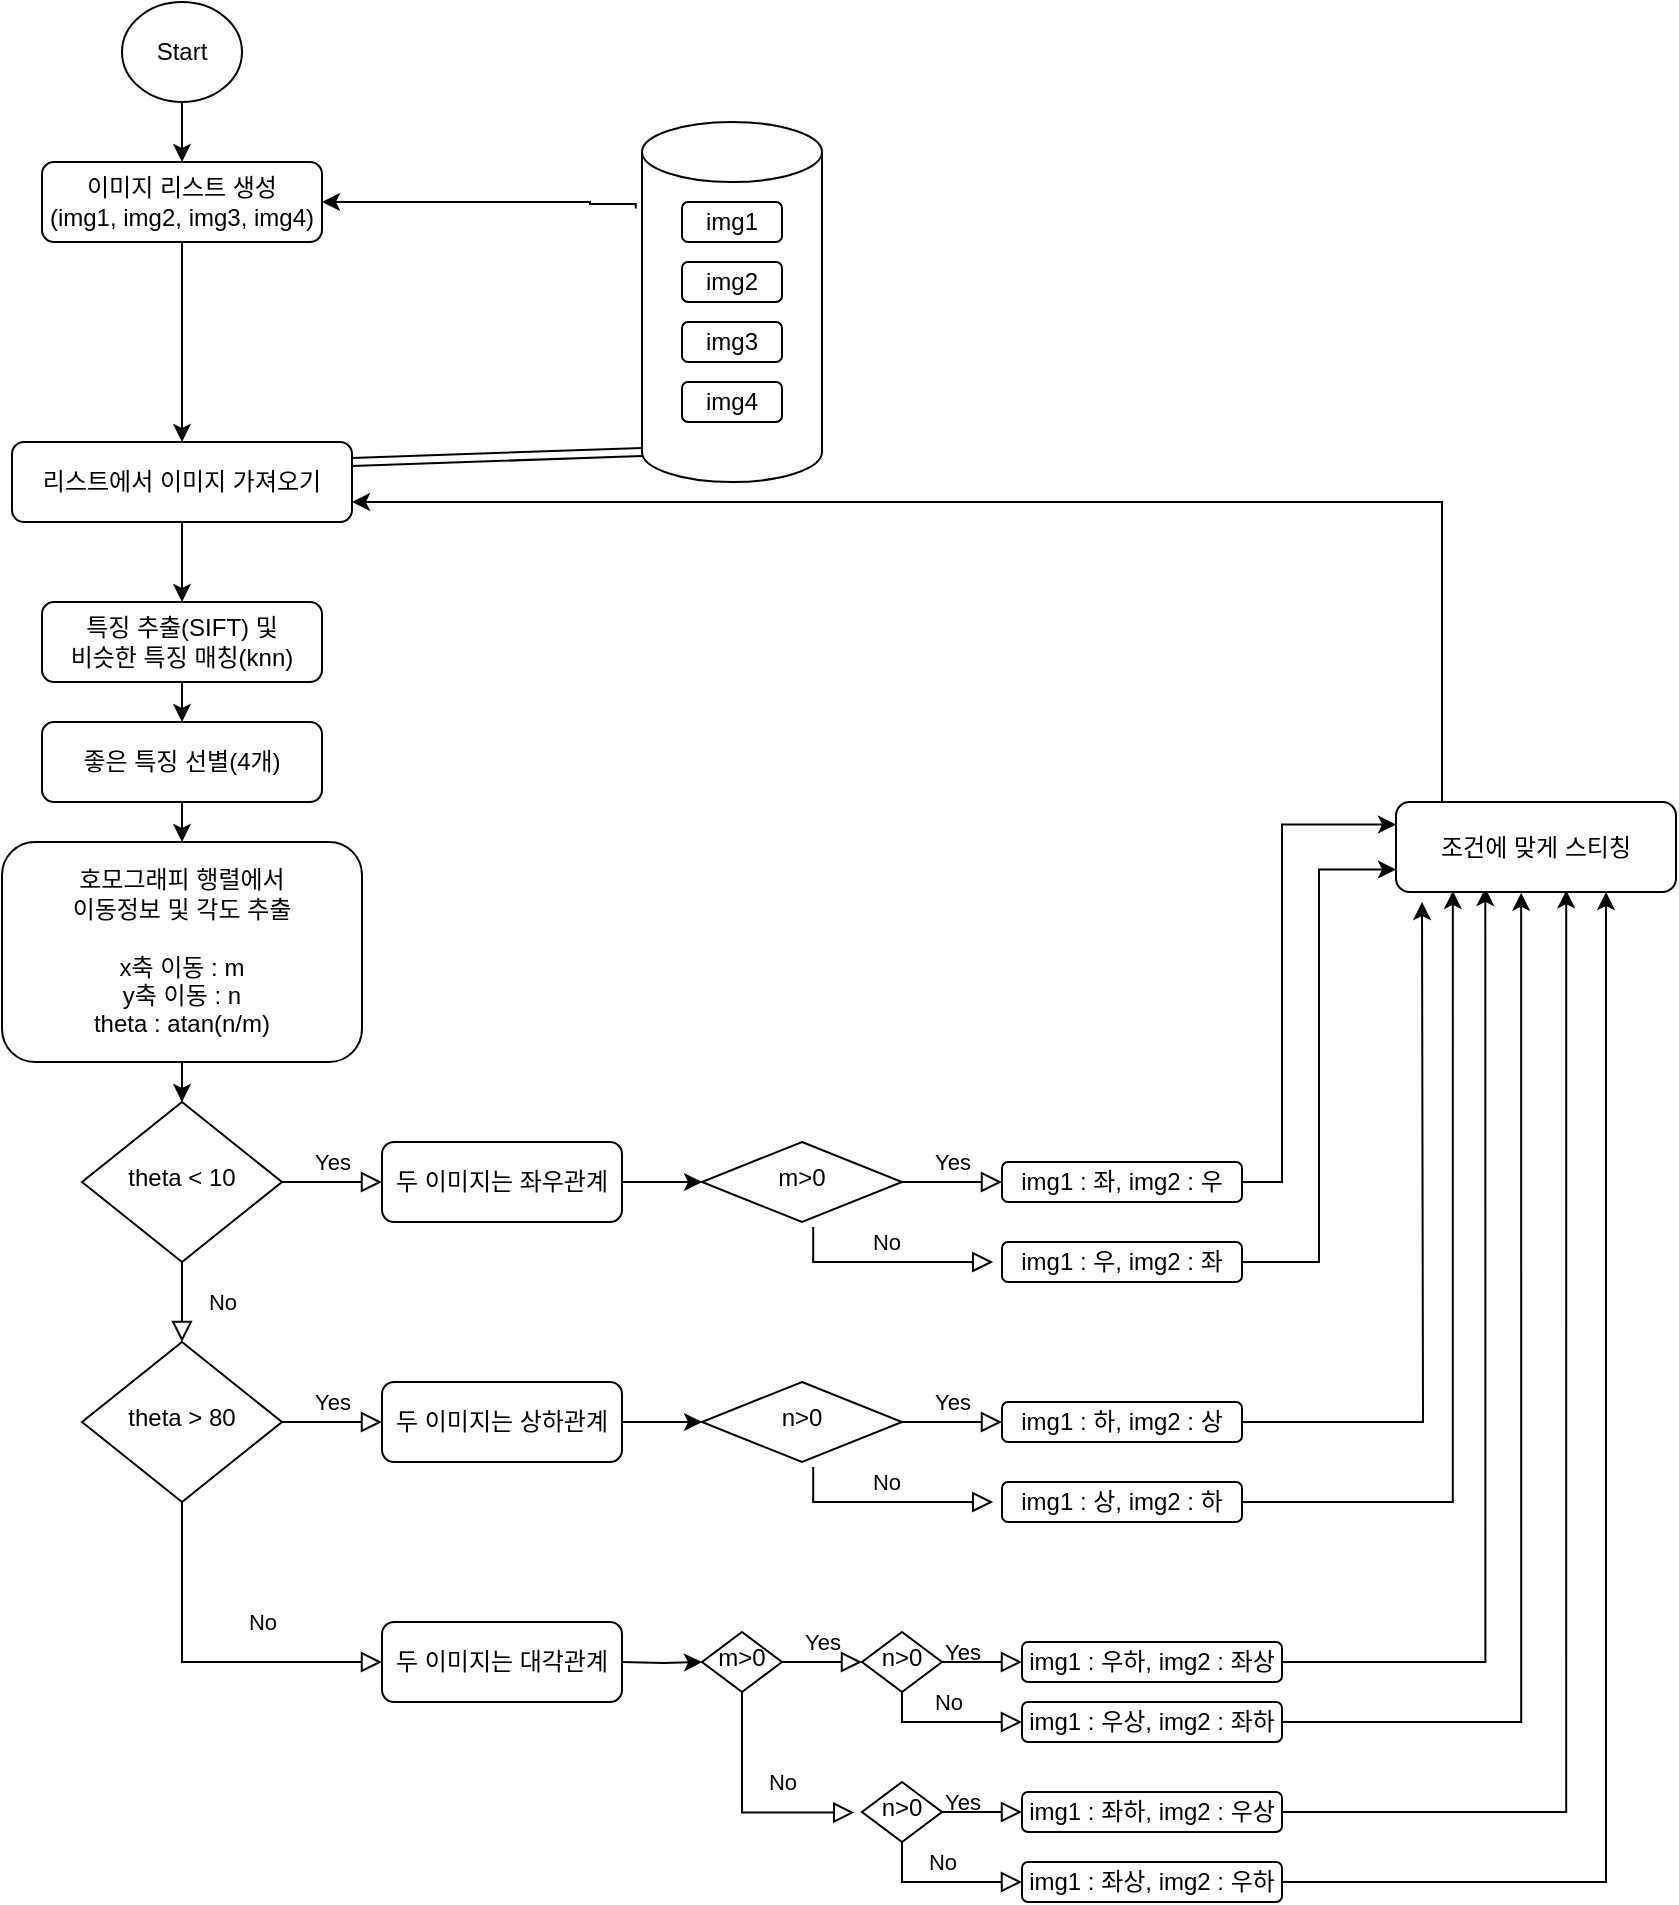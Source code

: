 <mxfile version="21.3.8" type="github">
  <diagram id="C5RBs43oDa-KdzZeNtuy" name="Page-1">
    <mxGraphModel dx="1050" dy="1726" grid="1" gridSize="10" guides="1" tooltips="1" connect="1" arrows="1" fold="1" page="1" pageScale="1" pageWidth="827" pageHeight="1169" math="0" shadow="0">
      <root>
        <mxCell id="WIyWlLk6GJQsqaUBKTNV-0" />
        <mxCell id="WIyWlLk6GJQsqaUBKTNV-1" parent="WIyWlLk6GJQsqaUBKTNV-0" />
        <mxCell id="qi6QST56g2oIK91w3aVB-64" value="이미지 리스트 생성&lt;br&gt;(img1, img2, img3, img4)" style="rounded=1;whiteSpace=wrap;html=1;fontSize=12;glass=0;strokeWidth=1;shadow=0;" vertex="1" parent="WIyWlLk6GJQsqaUBKTNV-1">
          <mxGeometry x="120" y="-10" width="140" height="40" as="geometry" />
        </mxCell>
        <mxCell id="qi6QST56g2oIK91w3aVB-65" value="No" style="rounded=0;html=1;jettySize=auto;orthogonalLoop=1;fontSize=11;endArrow=block;endFill=0;endSize=8;strokeWidth=1;shadow=0;labelBackgroundColor=none;edgeStyle=orthogonalEdgeStyle;" edge="1" parent="WIyWlLk6GJQsqaUBKTNV-1" source="qi6QST56g2oIK91w3aVB-67" target="qi6QST56g2oIK91w3aVB-72">
          <mxGeometry y="20" relative="1" as="geometry">
            <mxPoint as="offset" />
          </mxGeometry>
        </mxCell>
        <mxCell id="qi6QST56g2oIK91w3aVB-66" value="Yes" style="edgeStyle=orthogonalEdgeStyle;rounded=0;html=1;jettySize=auto;orthogonalLoop=1;fontSize=11;endArrow=block;endFill=0;endSize=8;strokeWidth=1;shadow=0;labelBackgroundColor=none;" edge="1" parent="WIyWlLk6GJQsqaUBKTNV-1" source="qi6QST56g2oIK91w3aVB-67" target="qi6QST56g2oIK91w3aVB-69">
          <mxGeometry y="10" relative="1" as="geometry">
            <mxPoint as="offset" />
          </mxGeometry>
        </mxCell>
        <mxCell id="qi6QST56g2oIK91w3aVB-67" value="theta &amp;lt; 10" style="rhombus;whiteSpace=wrap;html=1;shadow=0;fontFamily=Helvetica;fontSize=12;align=center;strokeWidth=1;spacing=6;spacingTop=-4;" vertex="1" parent="WIyWlLk6GJQsqaUBKTNV-1">
          <mxGeometry x="140" y="460" width="100" height="80" as="geometry" />
        </mxCell>
        <mxCell id="qi6QST56g2oIK91w3aVB-68" style="edgeStyle=orthogonalEdgeStyle;rounded=0;orthogonalLoop=1;jettySize=auto;html=1;exitX=1;exitY=0.5;exitDx=0;exitDy=0;entryX=0;entryY=0.5;entryDx=0;entryDy=0;" edge="1" parent="WIyWlLk6GJQsqaUBKTNV-1" source="qi6QST56g2oIK91w3aVB-69" target="qi6QST56g2oIK91w3aVB-81">
          <mxGeometry relative="1" as="geometry">
            <mxPoint x="410" y="440" as="targetPoint" />
          </mxGeometry>
        </mxCell>
        <mxCell id="qi6QST56g2oIK91w3aVB-69" value="두 이미지는 좌우관계" style="rounded=1;whiteSpace=wrap;html=1;fontSize=12;glass=0;strokeWidth=1;shadow=0;" vertex="1" parent="WIyWlLk6GJQsqaUBKTNV-1">
          <mxGeometry x="290" y="480" width="120" height="40" as="geometry" />
        </mxCell>
        <mxCell id="qi6QST56g2oIK91w3aVB-70" value="No" style="rounded=0;html=1;jettySize=auto;orthogonalLoop=1;fontSize=11;endArrow=block;endFill=0;endSize=8;strokeWidth=1;shadow=0;labelBackgroundColor=none;edgeStyle=orthogonalEdgeStyle;" edge="1" parent="WIyWlLk6GJQsqaUBKTNV-1" source="qi6QST56g2oIK91w3aVB-72" target="qi6QST56g2oIK91w3aVB-73">
          <mxGeometry x="0.333" y="20" relative="1" as="geometry">
            <mxPoint as="offset" />
            <Array as="points">
              <mxPoint x="190" y="740" />
            </Array>
          </mxGeometry>
        </mxCell>
        <mxCell id="qi6QST56g2oIK91w3aVB-71" value="Yes" style="edgeStyle=orthogonalEdgeStyle;rounded=0;html=1;jettySize=auto;orthogonalLoop=1;fontSize=11;endArrow=block;endFill=0;endSize=8;strokeWidth=1;shadow=0;labelBackgroundColor=none;" edge="1" parent="WIyWlLk6GJQsqaUBKTNV-1" source="qi6QST56g2oIK91w3aVB-72" target="qi6QST56g2oIK91w3aVB-74">
          <mxGeometry y="10" relative="1" as="geometry">
            <mxPoint as="offset" />
          </mxGeometry>
        </mxCell>
        <mxCell id="qi6QST56g2oIK91w3aVB-72" value="theta &amp;gt; 80" style="rhombus;whiteSpace=wrap;html=1;shadow=0;fontFamily=Helvetica;fontSize=12;align=center;strokeWidth=1;spacing=6;spacingTop=-4;" vertex="1" parent="WIyWlLk6GJQsqaUBKTNV-1">
          <mxGeometry x="140" y="580" width="100" height="80" as="geometry" />
        </mxCell>
        <mxCell id="qi6QST56g2oIK91w3aVB-73" value="두 이미지는 대각관계" style="rounded=1;whiteSpace=wrap;html=1;fontSize=12;glass=0;strokeWidth=1;shadow=0;" vertex="1" parent="WIyWlLk6GJQsqaUBKTNV-1">
          <mxGeometry x="290" y="720" width="120" height="40" as="geometry" />
        </mxCell>
        <mxCell id="qi6QST56g2oIK91w3aVB-74" value="두 이미지는 상하관계" style="rounded=1;whiteSpace=wrap;html=1;fontSize=12;glass=0;strokeWidth=1;shadow=0;" vertex="1" parent="WIyWlLk6GJQsqaUBKTNV-1">
          <mxGeometry x="290" y="600" width="120" height="40" as="geometry" />
        </mxCell>
        <mxCell id="qi6QST56g2oIK91w3aVB-75" style="edgeStyle=orthogonalEdgeStyle;rounded=0;orthogonalLoop=1;jettySize=auto;html=1;exitX=0.5;exitY=1;exitDx=0;exitDy=0;entryX=0.5;entryY=0;entryDx=0;entryDy=0;" edge="1" parent="WIyWlLk6GJQsqaUBKTNV-1" source="qi6QST56g2oIK91w3aVB-76" target="qi6QST56g2oIK91w3aVB-78">
          <mxGeometry relative="1" as="geometry" />
        </mxCell>
        <mxCell id="qi6QST56g2oIK91w3aVB-76" value="특징 추출(SIFT) 및&lt;br&gt;비슷한 특징 매칭(knn)" style="rounded=1;whiteSpace=wrap;html=1;fontSize=12;glass=0;strokeWidth=1;shadow=0;" vertex="1" parent="WIyWlLk6GJQsqaUBKTNV-1">
          <mxGeometry x="120" y="210" width="140" height="40" as="geometry" />
        </mxCell>
        <mxCell id="qi6QST56g2oIK91w3aVB-77" style="edgeStyle=orthogonalEdgeStyle;rounded=0;orthogonalLoop=1;jettySize=auto;html=1;exitX=0.5;exitY=1;exitDx=0;exitDy=0;entryX=0.5;entryY=0;entryDx=0;entryDy=0;" edge="1" parent="WIyWlLk6GJQsqaUBKTNV-1" source="qi6QST56g2oIK91w3aVB-78" target="qi6QST56g2oIK91w3aVB-80">
          <mxGeometry relative="1" as="geometry" />
        </mxCell>
        <mxCell id="qi6QST56g2oIK91w3aVB-78" value="좋은 특징 선별(4개)" style="rounded=1;whiteSpace=wrap;html=1;fontSize=12;glass=0;strokeWidth=1;shadow=0;" vertex="1" parent="WIyWlLk6GJQsqaUBKTNV-1">
          <mxGeometry x="120" y="270" width="140" height="40" as="geometry" />
        </mxCell>
        <mxCell id="qi6QST56g2oIK91w3aVB-79" style="edgeStyle=orthogonalEdgeStyle;rounded=0;orthogonalLoop=1;jettySize=auto;html=1;exitX=0.5;exitY=1;exitDx=0;exitDy=0;entryX=0.5;entryY=0;entryDx=0;entryDy=0;" edge="1" parent="WIyWlLk6GJQsqaUBKTNV-1" source="qi6QST56g2oIK91w3aVB-80" target="qi6QST56g2oIK91w3aVB-67">
          <mxGeometry relative="1" as="geometry" />
        </mxCell>
        <mxCell id="qi6QST56g2oIK91w3aVB-80" value="호모그래피 행렬에서&lt;br&gt;이동정보 및 각도 추출&lt;br&gt;&lt;br&gt;x축 이동 : m&lt;br&gt;y축 이동 : n&lt;br&gt;theta : atan(n/m)" style="rounded=1;whiteSpace=wrap;html=1;fontSize=12;glass=0;strokeWidth=1;shadow=0;" vertex="1" parent="WIyWlLk6GJQsqaUBKTNV-1">
          <mxGeometry x="100" y="330" width="180" height="110" as="geometry" />
        </mxCell>
        <mxCell id="qi6QST56g2oIK91w3aVB-81" value="m&amp;gt;0" style="rhombus;whiteSpace=wrap;html=1;shadow=0;fontFamily=Helvetica;fontSize=12;align=center;strokeWidth=1;spacing=6;spacingTop=-4;" vertex="1" parent="WIyWlLk6GJQsqaUBKTNV-1">
          <mxGeometry x="450" y="480" width="100" height="40" as="geometry" />
        </mxCell>
        <mxCell id="qi6QST56g2oIK91w3aVB-82" value="Yes" style="edgeStyle=orthogonalEdgeStyle;rounded=0;html=1;jettySize=auto;orthogonalLoop=1;fontSize=11;endArrow=block;endFill=0;endSize=8;strokeWidth=1;shadow=0;labelBackgroundColor=none;exitX=1;exitY=0.5;exitDx=0;exitDy=0;entryX=0;entryY=0.5;entryDx=0;entryDy=0;" edge="1" parent="WIyWlLk6GJQsqaUBKTNV-1" source="qi6QST56g2oIK91w3aVB-81" target="qi6QST56g2oIK91w3aVB-84">
          <mxGeometry y="10" relative="1" as="geometry">
            <mxPoint as="offset" />
            <mxPoint x="250" y="630" as="sourcePoint" />
            <mxPoint x="580" y="520" as="targetPoint" />
          </mxGeometry>
        </mxCell>
        <mxCell id="qi6QST56g2oIK91w3aVB-83" style="edgeStyle=orthogonalEdgeStyle;rounded=0;orthogonalLoop=1;jettySize=auto;html=1;entryX=0;entryY=0.25;entryDx=0;entryDy=0;" edge="1" parent="WIyWlLk6GJQsqaUBKTNV-1" source="qi6QST56g2oIK91w3aVB-84" target="qi6QST56g2oIK91w3aVB-115">
          <mxGeometry relative="1" as="geometry">
            <Array as="points">
              <mxPoint x="740" y="500" />
              <mxPoint x="740" y="321" />
            </Array>
          </mxGeometry>
        </mxCell>
        <mxCell id="qi6QST56g2oIK91w3aVB-84" value="img1 : 좌, img2 : 우" style="rounded=1;whiteSpace=wrap;html=1;fontSize=12;glass=0;strokeWidth=1;shadow=0;" vertex="1" parent="WIyWlLk6GJQsqaUBKTNV-1">
          <mxGeometry x="600" y="490" width="120" height="20" as="geometry" />
        </mxCell>
        <mxCell id="qi6QST56g2oIK91w3aVB-85" value="No" style="edgeStyle=orthogonalEdgeStyle;rounded=0;html=1;jettySize=auto;orthogonalLoop=1;fontSize=11;endArrow=block;endFill=0;endSize=8;strokeWidth=1;shadow=0;labelBackgroundColor=none;exitX=0.556;exitY=1.063;exitDx=0;exitDy=0;exitPerimeter=0;entryX=-0.037;entryY=0.453;entryDx=0;entryDy=0;entryPerimeter=0;" edge="1" parent="WIyWlLk6GJQsqaUBKTNV-1" source="qi6QST56g2oIK91w3aVB-81" target="qi6QST56g2oIK91w3aVB-87">
          <mxGeometry y="10" relative="1" as="geometry">
            <mxPoint as="offset" />
            <mxPoint x="560" y="510" as="sourcePoint" />
            <mxPoint x="580" y="550" as="targetPoint" />
            <Array as="points">
              <mxPoint x="506" y="540" />
              <mxPoint x="596" y="540" />
            </Array>
          </mxGeometry>
        </mxCell>
        <mxCell id="qi6QST56g2oIK91w3aVB-86" style="edgeStyle=orthogonalEdgeStyle;rounded=0;orthogonalLoop=1;jettySize=auto;html=1;entryX=0;entryY=0.75;entryDx=0;entryDy=0;" edge="1" parent="WIyWlLk6GJQsqaUBKTNV-1" source="qi6QST56g2oIK91w3aVB-87" target="qi6QST56g2oIK91w3aVB-115">
          <mxGeometry relative="1" as="geometry" />
        </mxCell>
        <mxCell id="qi6QST56g2oIK91w3aVB-87" value="img1 : 우, img2 : 좌" style="rounded=1;whiteSpace=wrap;html=1;fontSize=12;glass=0;strokeWidth=1;shadow=0;" vertex="1" parent="WIyWlLk6GJQsqaUBKTNV-1">
          <mxGeometry x="600" y="530" width="120" height="20" as="geometry" />
        </mxCell>
        <mxCell id="qi6QST56g2oIK91w3aVB-88" value="Yes" style="edgeStyle=orthogonalEdgeStyle;rounded=0;html=1;jettySize=auto;orthogonalLoop=1;fontSize=11;endArrow=block;endFill=0;endSize=8;strokeWidth=1;shadow=0;labelBackgroundColor=none;exitX=1;exitY=0.5;exitDx=0;exitDy=0;entryX=0;entryY=0.5;entryDx=0;entryDy=0;" edge="1" parent="WIyWlLk6GJQsqaUBKTNV-1" source="qi6QST56g2oIK91w3aVB-94" target="qi6QST56g2oIK91w3aVB-90">
          <mxGeometry y="10" relative="1" as="geometry">
            <mxPoint as="offset" />
            <mxPoint x="250" y="750" as="sourcePoint" />
            <mxPoint x="580" y="640" as="targetPoint" />
          </mxGeometry>
        </mxCell>
        <mxCell id="qi6QST56g2oIK91w3aVB-89" style="edgeStyle=orthogonalEdgeStyle;rounded=0;orthogonalLoop=1;jettySize=auto;html=1;" edge="1" parent="WIyWlLk6GJQsqaUBKTNV-1" source="qi6QST56g2oIK91w3aVB-90">
          <mxGeometry relative="1" as="geometry">
            <mxPoint x="810" y="360" as="targetPoint" />
          </mxGeometry>
        </mxCell>
        <mxCell id="qi6QST56g2oIK91w3aVB-90" value="img1 : 하, img2 : 상" style="rounded=1;whiteSpace=wrap;html=1;fontSize=12;glass=0;strokeWidth=1;shadow=0;" vertex="1" parent="WIyWlLk6GJQsqaUBKTNV-1">
          <mxGeometry x="600" y="610" width="120" height="20" as="geometry" />
        </mxCell>
        <mxCell id="qi6QST56g2oIK91w3aVB-91" value="No" style="edgeStyle=orthogonalEdgeStyle;rounded=0;html=1;jettySize=auto;orthogonalLoop=1;fontSize=11;endArrow=block;endFill=0;endSize=8;strokeWidth=1;shadow=0;labelBackgroundColor=none;exitX=0.556;exitY=1.063;exitDx=0;exitDy=0;exitPerimeter=0;entryX=-0.037;entryY=0.453;entryDx=0;entryDy=0;entryPerimeter=0;" edge="1" parent="WIyWlLk6GJQsqaUBKTNV-1" source="qi6QST56g2oIK91w3aVB-94" target="qi6QST56g2oIK91w3aVB-93">
          <mxGeometry y="10" relative="1" as="geometry">
            <mxPoint as="offset" />
            <mxPoint x="560" y="630" as="sourcePoint" />
            <mxPoint x="580" y="670" as="targetPoint" />
            <Array as="points">
              <mxPoint x="506" y="660" />
              <mxPoint x="596" y="660" />
            </Array>
          </mxGeometry>
        </mxCell>
        <mxCell id="qi6QST56g2oIK91w3aVB-92" style="edgeStyle=orthogonalEdgeStyle;rounded=0;orthogonalLoop=1;jettySize=auto;html=1;entryX=0.203;entryY=0.988;entryDx=0;entryDy=0;entryPerimeter=0;" edge="1" parent="WIyWlLk6GJQsqaUBKTNV-1" source="qi6QST56g2oIK91w3aVB-93" target="qi6QST56g2oIK91w3aVB-115">
          <mxGeometry relative="1" as="geometry" />
        </mxCell>
        <mxCell id="qi6QST56g2oIK91w3aVB-93" value="img1 : 상, img2 : 하" style="rounded=1;whiteSpace=wrap;html=1;fontSize=12;glass=0;strokeWidth=1;shadow=0;" vertex="1" parent="WIyWlLk6GJQsqaUBKTNV-1">
          <mxGeometry x="600" y="650" width="120" height="20" as="geometry" />
        </mxCell>
        <mxCell id="qi6QST56g2oIK91w3aVB-94" value="n&amp;gt;0" style="rhombus;whiteSpace=wrap;html=1;shadow=0;fontFamily=Helvetica;fontSize=12;align=center;strokeWidth=1;spacing=6;spacingTop=-4;" vertex="1" parent="WIyWlLk6GJQsqaUBKTNV-1">
          <mxGeometry x="450" y="600" width="100" height="40" as="geometry" />
        </mxCell>
        <mxCell id="qi6QST56g2oIK91w3aVB-95" style="edgeStyle=orthogonalEdgeStyle;rounded=0;orthogonalLoop=1;jettySize=auto;html=1;exitX=1;exitY=0.5;exitDx=0;exitDy=0;entryX=0;entryY=0.5;entryDx=0;entryDy=0;" edge="1" parent="WIyWlLk6GJQsqaUBKTNV-1" source="qi6QST56g2oIK91w3aVB-74" target="qi6QST56g2oIK91w3aVB-94">
          <mxGeometry relative="1" as="geometry">
            <mxPoint x="440" y="640" as="targetPoint" />
            <mxPoint x="420" y="510" as="sourcePoint" />
          </mxGeometry>
        </mxCell>
        <mxCell id="qi6QST56g2oIK91w3aVB-96" value="Yes" style="edgeStyle=orthogonalEdgeStyle;rounded=0;html=1;jettySize=auto;orthogonalLoop=1;fontSize=11;endArrow=block;endFill=0;endSize=8;strokeWidth=1;shadow=0;labelBackgroundColor=none;exitX=1;exitY=0.5;exitDx=0;exitDy=0;entryX=0;entryY=0.5;entryDx=0;entryDy=0;" edge="1" parent="WIyWlLk6GJQsqaUBKTNV-1" source="qi6QST56g2oIK91w3aVB-97" target="qi6QST56g2oIK91w3aVB-99">
          <mxGeometry y="10" relative="1" as="geometry">
            <mxPoint as="offset" />
            <mxPoint x="250" y="870" as="sourcePoint" />
            <mxPoint x="520" y="750" as="targetPoint" />
          </mxGeometry>
        </mxCell>
        <mxCell id="qi6QST56g2oIK91w3aVB-97" value="m&amp;gt;0" style="rhombus;whiteSpace=wrap;html=1;shadow=0;fontFamily=Helvetica;fontSize=12;align=center;strokeWidth=1;spacing=6;spacingTop=-4;" vertex="1" parent="WIyWlLk6GJQsqaUBKTNV-1">
          <mxGeometry x="450" y="725" width="40" height="30" as="geometry" />
        </mxCell>
        <mxCell id="qi6QST56g2oIK91w3aVB-98" style="edgeStyle=orthogonalEdgeStyle;rounded=0;orthogonalLoop=1;jettySize=auto;html=1;exitX=1;exitY=0.5;exitDx=0;exitDy=0;entryX=0;entryY=0.5;entryDx=0;entryDy=0;" edge="1" parent="WIyWlLk6GJQsqaUBKTNV-1" target="qi6QST56g2oIK91w3aVB-97">
          <mxGeometry relative="1" as="geometry">
            <mxPoint x="440" y="760" as="targetPoint" />
            <mxPoint x="410" y="740" as="sourcePoint" />
          </mxGeometry>
        </mxCell>
        <mxCell id="qi6QST56g2oIK91w3aVB-99" value="n&amp;gt;0" style="rhombus;whiteSpace=wrap;html=1;shadow=0;fontFamily=Helvetica;fontSize=12;align=center;strokeWidth=1;spacing=6;spacingTop=-4;" vertex="1" parent="WIyWlLk6GJQsqaUBKTNV-1">
          <mxGeometry x="530" y="725" width="40" height="30" as="geometry" />
        </mxCell>
        <mxCell id="qi6QST56g2oIK91w3aVB-100" value="n&amp;gt;0" style="rhombus;whiteSpace=wrap;html=1;shadow=0;fontFamily=Helvetica;fontSize=12;align=center;strokeWidth=1;spacing=6;spacingTop=-4;" vertex="1" parent="WIyWlLk6GJQsqaUBKTNV-1">
          <mxGeometry x="530" y="800" width="40" height="30" as="geometry" />
        </mxCell>
        <mxCell id="qi6QST56g2oIK91w3aVB-101" value="No" style="edgeStyle=orthogonalEdgeStyle;rounded=0;html=1;jettySize=auto;orthogonalLoop=1;fontSize=11;endArrow=block;endFill=0;endSize=8;strokeWidth=1;shadow=0;labelBackgroundColor=none;exitX=0.5;exitY=1;exitDx=0;exitDy=0;entryX=-0.097;entryY=0.509;entryDx=0;entryDy=0;entryPerimeter=0;" edge="1" parent="WIyWlLk6GJQsqaUBKTNV-1" source="qi6QST56g2oIK91w3aVB-97" target="qi6QST56g2oIK91w3aVB-100">
          <mxGeometry x="0.38" y="15" relative="1" as="geometry">
            <mxPoint as="offset" />
            <mxPoint x="500" y="750" as="sourcePoint" />
            <mxPoint x="540" y="750" as="targetPoint" />
            <Array as="points">
              <mxPoint x="470" y="815" />
            </Array>
          </mxGeometry>
        </mxCell>
        <mxCell id="qi6QST56g2oIK91w3aVB-102" value="No" style="edgeStyle=orthogonalEdgeStyle;rounded=0;html=1;jettySize=auto;orthogonalLoop=1;fontSize=11;endArrow=block;endFill=0;endSize=8;strokeWidth=1;shadow=0;labelBackgroundColor=none;exitX=0.5;exitY=1;exitDx=0;exitDy=0;entryX=0;entryY=0.5;entryDx=0;entryDy=0;" edge="1" parent="WIyWlLk6GJQsqaUBKTNV-1" target="qi6QST56g2oIK91w3aVB-109">
          <mxGeometry y="10" relative="1" as="geometry">
            <mxPoint as="offset" />
            <mxPoint x="550" y="830" as="sourcePoint" />
            <mxPoint x="610" y="860" as="targetPoint" />
            <Array as="points">
              <mxPoint x="550" y="850" />
            </Array>
          </mxGeometry>
        </mxCell>
        <mxCell id="qi6QST56g2oIK91w3aVB-103" value="Yes" style="edgeStyle=orthogonalEdgeStyle;rounded=0;html=1;jettySize=auto;orthogonalLoop=1;fontSize=11;endArrow=block;endFill=0;endSize=8;strokeWidth=1;shadow=0;labelBackgroundColor=none;exitX=1;exitY=0.5;exitDx=0;exitDy=0;" edge="1" parent="WIyWlLk6GJQsqaUBKTNV-1" source="qi6QST56g2oIK91w3aVB-100">
          <mxGeometry x="-0.506" y="5" relative="1" as="geometry">
            <mxPoint as="offset" />
            <mxPoint x="680" y="810" as="sourcePoint" />
            <mxPoint x="610" y="815" as="targetPoint" />
          </mxGeometry>
        </mxCell>
        <mxCell id="qi6QST56g2oIK91w3aVB-104" value="Yes" style="edgeStyle=orthogonalEdgeStyle;rounded=0;html=1;jettySize=auto;orthogonalLoop=1;fontSize=11;endArrow=block;endFill=0;endSize=8;strokeWidth=1;shadow=0;labelBackgroundColor=none;exitX=1;exitY=0.5;exitDx=0;exitDy=0;" edge="1" parent="WIyWlLk6GJQsqaUBKTNV-1" source="qi6QST56g2oIK91w3aVB-99">
          <mxGeometry x="-0.506" y="5" relative="1" as="geometry">
            <mxPoint as="offset" />
            <mxPoint x="580" y="805" as="sourcePoint" />
            <mxPoint x="610" y="740" as="targetPoint" />
          </mxGeometry>
        </mxCell>
        <mxCell id="qi6QST56g2oIK91w3aVB-105" value="No" style="edgeStyle=orthogonalEdgeStyle;rounded=0;html=1;jettySize=auto;orthogonalLoop=1;fontSize=11;endArrow=block;endFill=0;endSize=8;strokeWidth=1;shadow=0;labelBackgroundColor=none;exitX=0.5;exitY=1;exitDx=0;exitDy=0;entryX=0;entryY=0.5;entryDx=0;entryDy=0;" edge="1" parent="WIyWlLk6GJQsqaUBKTNV-1" source="qi6QST56g2oIK91w3aVB-99" target="qi6QST56g2oIK91w3aVB-111">
          <mxGeometry y="10" relative="1" as="geometry">
            <mxPoint as="offset" />
            <mxPoint x="560" y="820" as="sourcePoint" />
            <mxPoint x="610" y="760" as="targetPoint" />
            <Array as="points">
              <mxPoint x="550" y="770" />
            </Array>
          </mxGeometry>
        </mxCell>
        <mxCell id="qi6QST56g2oIK91w3aVB-106" style="edgeStyle=orthogonalEdgeStyle;rounded=0;orthogonalLoop=1;jettySize=auto;html=1;entryX=0.608;entryY=0.982;entryDx=0;entryDy=0;entryPerimeter=0;" edge="1" parent="WIyWlLk6GJQsqaUBKTNV-1" source="qi6QST56g2oIK91w3aVB-107" target="qi6QST56g2oIK91w3aVB-115">
          <mxGeometry relative="1" as="geometry" />
        </mxCell>
        <mxCell id="qi6QST56g2oIK91w3aVB-107" value="img1 : 좌하, img2 : 우상" style="rounded=1;whiteSpace=wrap;html=1;fontSize=12;glass=0;strokeWidth=1;shadow=0;" vertex="1" parent="WIyWlLk6GJQsqaUBKTNV-1">
          <mxGeometry x="610" y="805" width="130" height="20" as="geometry" />
        </mxCell>
        <mxCell id="qi6QST56g2oIK91w3aVB-108" style="edgeStyle=orthogonalEdgeStyle;rounded=0;orthogonalLoop=1;jettySize=auto;html=1;entryX=0.75;entryY=1;entryDx=0;entryDy=0;" edge="1" parent="WIyWlLk6GJQsqaUBKTNV-1" source="qi6QST56g2oIK91w3aVB-109" target="qi6QST56g2oIK91w3aVB-115">
          <mxGeometry relative="1" as="geometry" />
        </mxCell>
        <mxCell id="qi6QST56g2oIK91w3aVB-109" value="img1 : 좌상, img2 : 우하" style="rounded=1;whiteSpace=wrap;html=1;fontSize=12;glass=0;strokeWidth=1;shadow=0;" vertex="1" parent="WIyWlLk6GJQsqaUBKTNV-1">
          <mxGeometry x="610" y="840" width="130" height="20" as="geometry" />
        </mxCell>
        <mxCell id="qi6QST56g2oIK91w3aVB-110" style="edgeStyle=orthogonalEdgeStyle;rounded=0;orthogonalLoop=1;jettySize=auto;html=1;entryX=0.447;entryY=1.008;entryDx=0;entryDy=0;entryPerimeter=0;" edge="1" parent="WIyWlLk6GJQsqaUBKTNV-1" source="qi6QST56g2oIK91w3aVB-111" target="qi6QST56g2oIK91w3aVB-115">
          <mxGeometry relative="1" as="geometry" />
        </mxCell>
        <mxCell id="qi6QST56g2oIK91w3aVB-111" value="img1 : 우상, img2 : 좌하" style="rounded=1;whiteSpace=wrap;html=1;fontSize=12;glass=0;strokeWidth=1;shadow=0;" vertex="1" parent="WIyWlLk6GJQsqaUBKTNV-1">
          <mxGeometry x="610" y="760" width="130" height="20" as="geometry" />
        </mxCell>
        <mxCell id="qi6QST56g2oIK91w3aVB-112" style="edgeStyle=orthogonalEdgeStyle;rounded=0;orthogonalLoop=1;jettySize=auto;html=1;entryX=0.319;entryY=0.955;entryDx=0;entryDy=0;entryPerimeter=0;" edge="1" parent="WIyWlLk6GJQsqaUBKTNV-1" source="qi6QST56g2oIK91w3aVB-113" target="qi6QST56g2oIK91w3aVB-115">
          <mxGeometry relative="1" as="geometry" />
        </mxCell>
        <mxCell id="qi6QST56g2oIK91w3aVB-113" value="img1 : 우하, img2 : 좌상" style="rounded=1;whiteSpace=wrap;html=1;fontSize=12;glass=0;strokeWidth=1;shadow=0;" vertex="1" parent="WIyWlLk6GJQsqaUBKTNV-1">
          <mxGeometry x="610" y="730" width="130" height="20" as="geometry" />
        </mxCell>
        <mxCell id="qi6QST56g2oIK91w3aVB-114" style="edgeStyle=orthogonalEdgeStyle;rounded=0;orthogonalLoop=1;jettySize=auto;html=1;exitX=0.75;exitY=0;exitDx=0;exitDy=0;entryX=1;entryY=0.75;entryDx=0;entryDy=0;" edge="1" parent="WIyWlLk6GJQsqaUBKTNV-1" source="qi6QST56g2oIK91w3aVB-115" target="qi6QST56g2oIK91w3aVB-126">
          <mxGeometry relative="1" as="geometry">
            <mxPoint x="320" y="90" as="targetPoint" />
            <Array as="points">
              <mxPoint x="820" y="310" />
              <mxPoint x="820" y="160" />
            </Array>
          </mxGeometry>
        </mxCell>
        <mxCell id="qi6QST56g2oIK91w3aVB-115" value="조건에 맞게 스티칭" style="rounded=1;whiteSpace=wrap;html=1;fontSize=12;glass=0;strokeWidth=1;shadow=0;" vertex="1" parent="WIyWlLk6GJQsqaUBKTNV-1">
          <mxGeometry x="797" y="310" width="140" height="45" as="geometry" />
        </mxCell>
        <mxCell id="qi6QST56g2oIK91w3aVB-116" value="" style="shape=cylinder3;whiteSpace=wrap;html=1;boundedLbl=1;backgroundOutline=1;size=15;" vertex="1" parent="WIyWlLk6GJQsqaUBKTNV-1">
          <mxGeometry x="420" y="-30" width="90" height="180" as="geometry" />
        </mxCell>
        <mxCell id="qi6QST56g2oIK91w3aVB-117" value="img1" style="rounded=1;whiteSpace=wrap;html=1;fontSize=12;glass=0;strokeWidth=1;shadow=0;" vertex="1" parent="WIyWlLk6GJQsqaUBKTNV-1">
          <mxGeometry x="440" y="10" width="50" height="20" as="geometry" />
        </mxCell>
        <mxCell id="qi6QST56g2oIK91w3aVB-118" value="img2" style="rounded=1;whiteSpace=wrap;html=1;fontSize=12;glass=0;strokeWidth=1;shadow=0;" vertex="1" parent="WIyWlLk6GJQsqaUBKTNV-1">
          <mxGeometry x="440" y="40" width="50" height="20" as="geometry" />
        </mxCell>
        <mxCell id="qi6QST56g2oIK91w3aVB-119" value="img4" style="rounded=1;whiteSpace=wrap;html=1;fontSize=12;glass=0;strokeWidth=1;shadow=0;" vertex="1" parent="WIyWlLk6GJQsqaUBKTNV-1">
          <mxGeometry x="440" y="100" width="50" height="20" as="geometry" />
        </mxCell>
        <mxCell id="qi6QST56g2oIK91w3aVB-120" value="img3" style="rounded=1;whiteSpace=wrap;html=1;fontSize=12;glass=0;strokeWidth=1;shadow=0;" vertex="1" parent="WIyWlLk6GJQsqaUBKTNV-1">
          <mxGeometry x="440" y="70" width="50" height="20" as="geometry" />
        </mxCell>
        <mxCell id="qi6QST56g2oIK91w3aVB-121" style="edgeStyle=orthogonalEdgeStyle;rounded=0;orthogonalLoop=1;jettySize=auto;html=1;entryX=1;entryY=0.5;entryDx=0;entryDy=0;exitX=-0.035;exitY=0.24;exitDx=0;exitDy=0;exitPerimeter=0;" edge="1" parent="WIyWlLk6GJQsqaUBKTNV-1" source="qi6QST56g2oIK91w3aVB-116" target="qi6QST56g2oIK91w3aVB-64">
          <mxGeometry relative="1" as="geometry">
            <mxPoint x="394.0" y="-120" as="sourcePoint" />
            <mxPoint x="444.0" y="-70" as="targetPoint" />
            <Array as="points">
              <mxPoint x="394" y="11" />
            </Array>
          </mxGeometry>
        </mxCell>
        <mxCell id="qi6QST56g2oIK91w3aVB-122" value="Start" style="ellipse;whiteSpace=wrap;html=1;" vertex="1" parent="WIyWlLk6GJQsqaUBKTNV-1">
          <mxGeometry x="160" y="-90" width="60" height="50" as="geometry" />
        </mxCell>
        <mxCell id="qi6QST56g2oIK91w3aVB-123" style="edgeStyle=orthogonalEdgeStyle;rounded=0;orthogonalLoop=1;jettySize=auto;html=1;exitX=0.5;exitY=1;exitDx=0;exitDy=0;entryX=0.5;entryY=0;entryDx=0;entryDy=0;" edge="1" parent="WIyWlLk6GJQsqaUBKTNV-1" source="qi6QST56g2oIK91w3aVB-122" target="qi6QST56g2oIK91w3aVB-64">
          <mxGeometry relative="1" as="geometry">
            <mxPoint x="340" y="30" as="sourcePoint" />
            <mxPoint x="450" y="-30" as="targetPoint" />
            <Array as="points">
              <mxPoint x="190" y="-30" />
              <mxPoint x="190" y="-30" />
            </Array>
          </mxGeometry>
        </mxCell>
        <mxCell id="qi6QST56g2oIK91w3aVB-124" style="edgeStyle=orthogonalEdgeStyle;rounded=0;orthogonalLoop=1;jettySize=auto;html=1;exitX=0.5;exitY=1;exitDx=0;exitDy=0;entryX=0.5;entryY=0;entryDx=0;entryDy=0;" edge="1" parent="WIyWlLk6GJQsqaUBKTNV-1" source="qi6QST56g2oIK91w3aVB-64" target="qi6QST56g2oIK91w3aVB-126">
          <mxGeometry relative="1" as="geometry">
            <mxPoint x="310" y="70" as="sourcePoint" />
            <mxPoint x="190" y="110" as="targetPoint" />
            <Array as="points" />
          </mxGeometry>
        </mxCell>
        <mxCell id="qi6QST56g2oIK91w3aVB-125" style="edgeStyle=orthogonalEdgeStyle;rounded=0;orthogonalLoop=1;jettySize=auto;html=1;entryX=0.5;entryY=0;entryDx=0;entryDy=0;" edge="1" parent="WIyWlLk6GJQsqaUBKTNV-1" source="qi6QST56g2oIK91w3aVB-126" target="qi6QST56g2oIK91w3aVB-76">
          <mxGeometry relative="1" as="geometry" />
        </mxCell>
        <mxCell id="qi6QST56g2oIK91w3aVB-126" value="리스트에서 이미지 가져오기" style="rounded=1;whiteSpace=wrap;html=1;fontSize=12;glass=0;strokeWidth=1;shadow=0;" vertex="1" parent="WIyWlLk6GJQsqaUBKTNV-1">
          <mxGeometry x="105" y="130" width="170" height="40" as="geometry" />
        </mxCell>
        <mxCell id="qi6QST56g2oIK91w3aVB-127" value="" style="shape=link;html=1;rounded=0;entryX=0;entryY=1;entryDx=0;entryDy=-15;entryPerimeter=0;" edge="1" parent="WIyWlLk6GJQsqaUBKTNV-1" target="qi6QST56g2oIK91w3aVB-116">
          <mxGeometry width="100" relative="1" as="geometry">
            <mxPoint x="275" y="140" as="sourcePoint" />
            <mxPoint x="375" y="140" as="targetPoint" />
          </mxGeometry>
        </mxCell>
      </root>
    </mxGraphModel>
  </diagram>
</mxfile>
